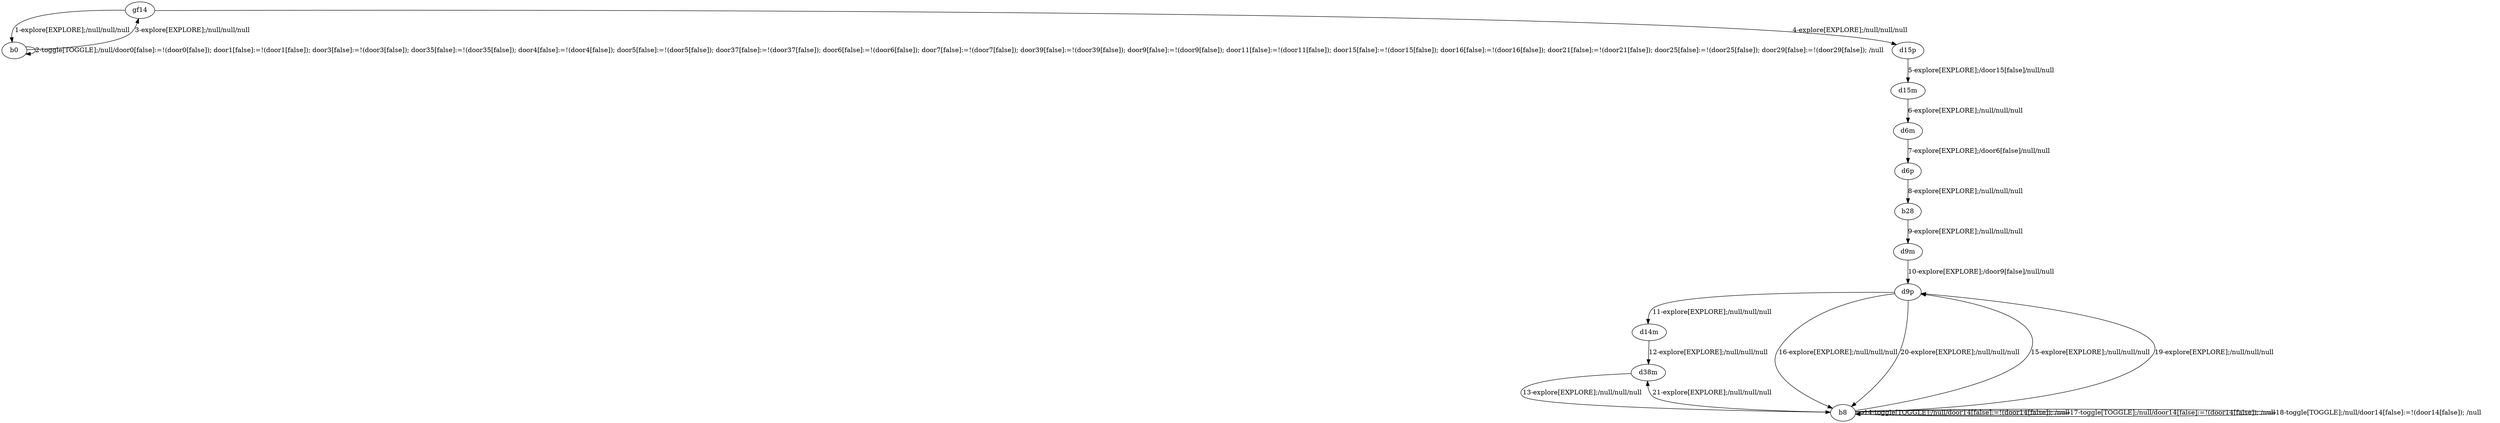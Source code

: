 # Total number of goals covered by this test: 1
# b8 --> b8

digraph g {
"gf14" -> "b0" [label = "1-explore[EXPLORE];/null/null/null"];
"b0" -> "b0" [label = "2-toggle[TOGGLE];/null/door0[false]:=!(door0[false]); door1[false]:=!(door1[false]); door3[false]:=!(door3[false]); door35[false]:=!(door35[false]); door4[false]:=!(door4[false]); door5[false]:=!(door5[false]); door37[false]:=!(door37[false]); door6[false]:=!(door6[false]); door7[false]:=!(door7[false]); door39[false]:=!(door39[false]); door9[false]:=!(door9[false]); door11[false]:=!(door11[false]); door15[false]:=!(door15[false]); door16[false]:=!(door16[false]); door21[false]:=!(door21[false]); door25[false]:=!(door25[false]); door29[false]:=!(door29[false]); /null"];
"b0" -> "gf14" [label = "3-explore[EXPLORE];/null/null/null"];
"gf14" -> "d15p" [label = "4-explore[EXPLORE];/null/null/null"];
"d15p" -> "d15m" [label = "5-explore[EXPLORE];/door15[false]/null/null"];
"d15m" -> "d6m" [label = "6-explore[EXPLORE];/null/null/null"];
"d6m" -> "d6p" [label = "7-explore[EXPLORE];/door6[false]/null/null"];
"d6p" -> "b28" [label = "8-explore[EXPLORE];/null/null/null"];
"b28" -> "d9m" [label = "9-explore[EXPLORE];/null/null/null"];
"d9m" -> "d9p" [label = "10-explore[EXPLORE];/door9[false]/null/null"];
"d9p" -> "d14m" [label = "11-explore[EXPLORE];/null/null/null"];
"d14m" -> "d38m" [label = "12-explore[EXPLORE];/null/null/null"];
"d38m" -> "b8" [label = "13-explore[EXPLORE];/null/null/null"];
"b8" -> "b8" [label = "14-toggle[TOGGLE];/null/door14[false]:=!(door14[false]); /null"];
"b8" -> "d9p" [label = "15-explore[EXPLORE];/null/null/null"];
"d9p" -> "b8" [label = "16-explore[EXPLORE];/null/null/null"];
"b8" -> "b8" [label = "17-toggle[TOGGLE];/null/door14[false]:=!(door14[false]); /null"];
"b8" -> "b8" [label = "18-toggle[TOGGLE];/null/door14[false]:=!(door14[false]); /null"];
"b8" -> "d9p" [label = "19-explore[EXPLORE];/null/null/null"];
"d9p" -> "b8" [label = "20-explore[EXPLORE];/null/null/null"];
"b8" -> "d38m" [label = "21-explore[EXPLORE];/null/null/null"];
}